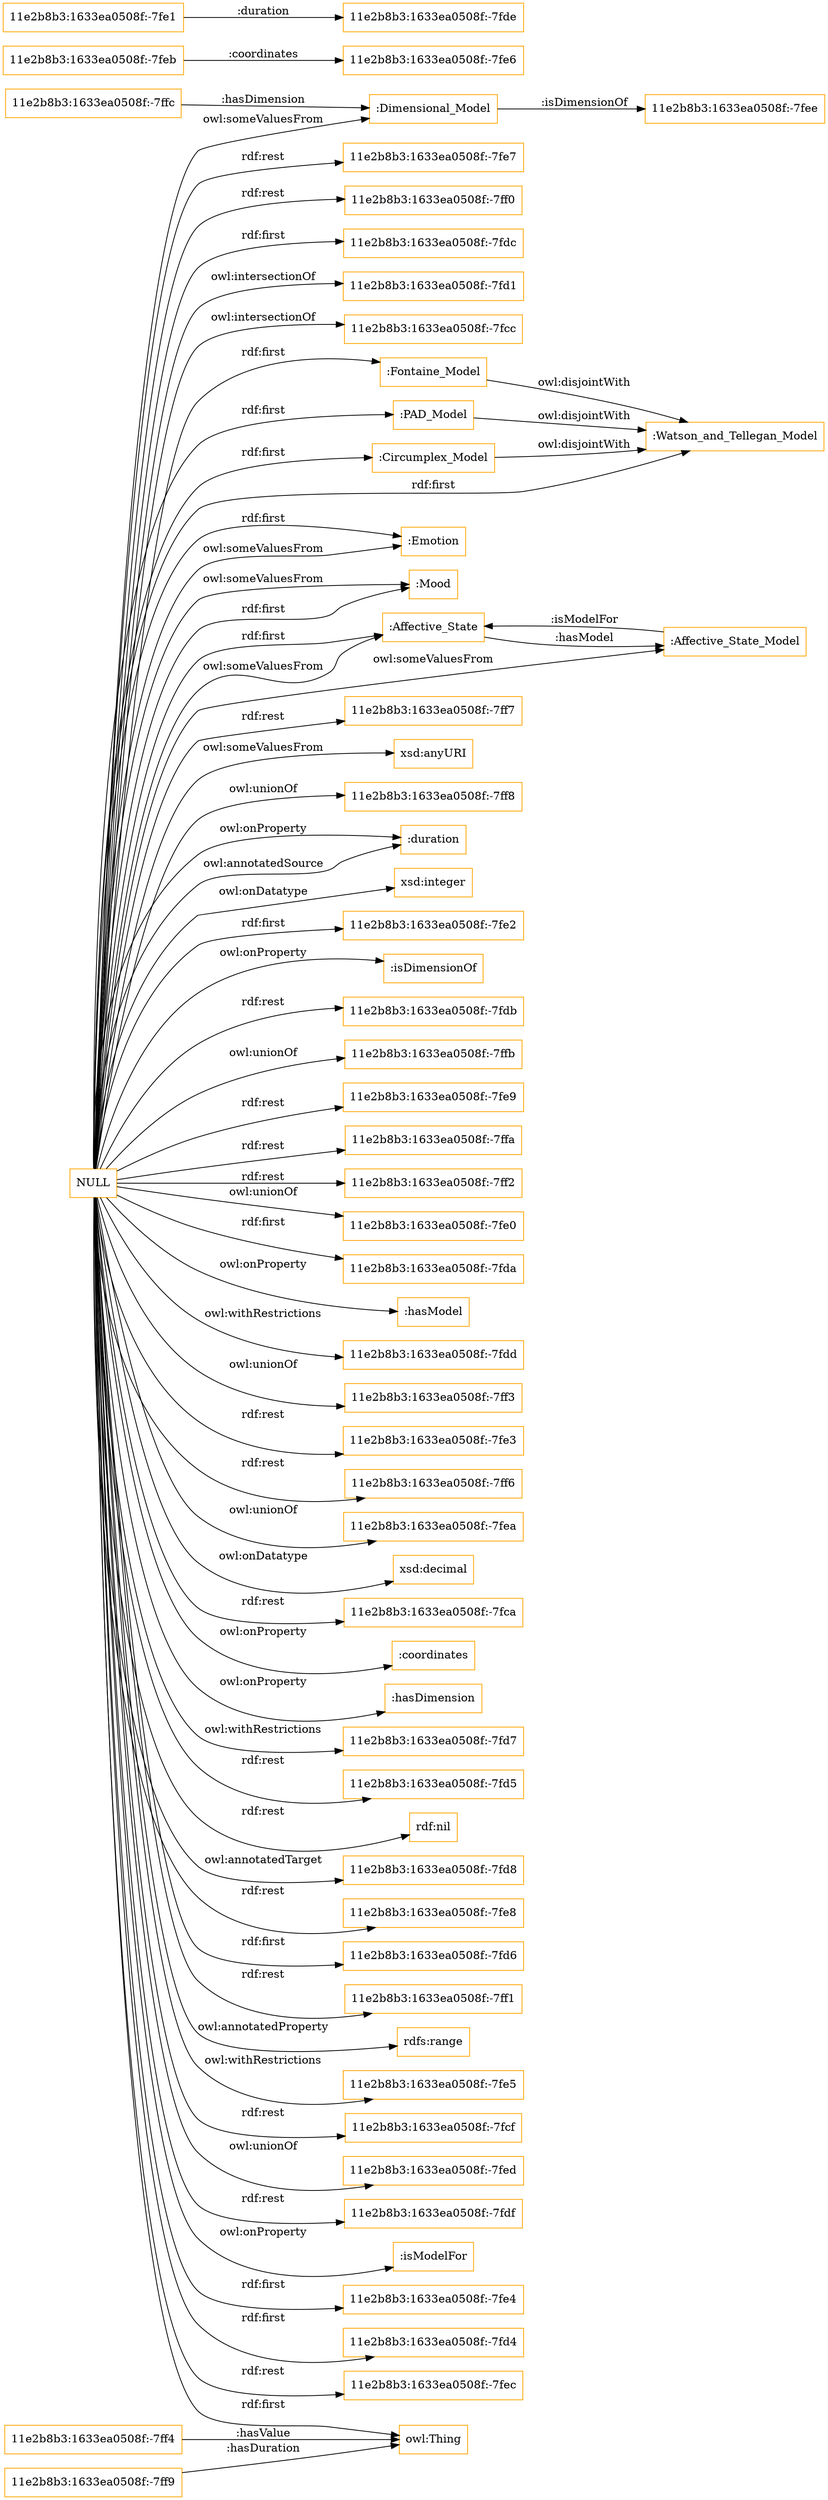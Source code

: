 digraph ar2dtool_diagram { 
rankdir=LR;
size="1501"
node [shape = rectangle, color="orange"]; ":Dimensional_Model" ":Fontaine_Model" "11e2b8b3:1633ea0508f:-7feb" ":PAD_Model" ":Emotion" ":Mood" "11e2b8b3:1633ea0508f:-7ff4" ":Affective_State" "11e2b8b3:1633ea0508f:-7fe1" ":Watson_and_Tellegan_Model" "11e2b8b3:1633ea0508f:-7fee" "11e2b8b3:1633ea0508f:-7ffc" ":Affective_State_Model" ":Circumplex_Model" "11e2b8b3:1633ea0508f:-7ff9" ; /*classes style*/
	":Circumplex_Model" -> ":Watson_and_Tellegan_Model" [ label = "owl:disjointWith" ];
	":Fontaine_Model" -> ":Watson_and_Tellegan_Model" [ label = "owl:disjointWith" ];
	":PAD_Model" -> ":Watson_and_Tellegan_Model" [ label = "owl:disjointWith" ];
	"NULL" -> "11e2b8b3:1633ea0508f:-7ff7" [ label = "rdf:rest" ];
	"NULL" -> ":PAD_Model" [ label = "rdf:first" ];
	"NULL" -> "xsd:anyURI" [ label = "owl:someValuesFrom" ];
	"NULL" -> "11e2b8b3:1633ea0508f:-7ff8" [ label = "owl:unionOf" ];
	"NULL" -> ":duration" [ label = "owl:onProperty" ];
	"NULL" -> "xsd:integer" [ label = "owl:onDatatype" ];
	"NULL" -> "11e2b8b3:1633ea0508f:-7fe2" [ label = "rdf:first" ];
	"NULL" -> ":isDimensionOf" [ label = "owl:onProperty" ];
	"NULL" -> "11e2b8b3:1633ea0508f:-7fdb" [ label = "rdf:rest" ];
	"NULL" -> "11e2b8b3:1633ea0508f:-7ffb" [ label = "owl:unionOf" ];
	"NULL" -> "11e2b8b3:1633ea0508f:-7fe9" [ label = "rdf:rest" ];
	"NULL" -> "11e2b8b3:1633ea0508f:-7ffa" [ label = "rdf:rest" ];
	"NULL" -> "11e2b8b3:1633ea0508f:-7ff2" [ label = "rdf:rest" ];
	"NULL" -> "11e2b8b3:1633ea0508f:-7fe0" [ label = "owl:unionOf" ];
	"NULL" -> "11e2b8b3:1633ea0508f:-7fda" [ label = "rdf:first" ];
	"NULL" -> ":hasModel" [ label = "owl:onProperty" ];
	"NULL" -> "11e2b8b3:1633ea0508f:-7fdd" [ label = "owl:withRestrictions" ];
	"NULL" -> "11e2b8b3:1633ea0508f:-7ff3" [ label = "owl:unionOf" ];
	"NULL" -> "11e2b8b3:1633ea0508f:-7fe3" [ label = "rdf:rest" ];
	"NULL" -> "11e2b8b3:1633ea0508f:-7ff6" [ label = "rdf:rest" ];
	"NULL" -> "11e2b8b3:1633ea0508f:-7fea" [ label = "owl:unionOf" ];
	"NULL" -> "xsd:decimal" [ label = "owl:onDatatype" ];
	"NULL" -> "11e2b8b3:1633ea0508f:-7fca" [ label = "rdf:rest" ];
	"NULL" -> ":coordinates" [ label = "owl:onProperty" ];
	"NULL" -> ":hasDimension" [ label = "owl:onProperty" ];
	"NULL" -> "11e2b8b3:1633ea0508f:-7fd7" [ label = "owl:withRestrictions" ];
	"NULL" -> ":Affective_State_Model" [ label = "owl:someValuesFrom" ];
	"NULL" -> ":Fontaine_Model" [ label = "rdf:first" ];
	"NULL" -> "11e2b8b3:1633ea0508f:-7fd5" [ label = "rdf:rest" ];
	"NULL" -> "rdf:nil" [ label = "rdf:rest" ];
	"NULL" -> "11e2b8b3:1633ea0508f:-7fd8" [ label = "owl:annotatedTarget" ];
	"NULL" -> "11e2b8b3:1633ea0508f:-7fe8" [ label = "rdf:rest" ];
	"NULL" -> "11e2b8b3:1633ea0508f:-7fd6" [ label = "rdf:first" ];
	"NULL" -> ":Mood" [ label = "owl:someValuesFrom" ];
	"NULL" -> "11e2b8b3:1633ea0508f:-7ff1" [ label = "rdf:rest" ];
	"NULL" -> ":Circumplex_Model" [ label = "rdf:first" ];
	"NULL" -> "rdfs:range" [ label = "owl:annotatedProperty" ];
	"NULL" -> ":Emotion" [ label = "rdf:first" ];
	"NULL" -> "11e2b8b3:1633ea0508f:-7fe5" [ label = "owl:withRestrictions" ];
	"NULL" -> "11e2b8b3:1633ea0508f:-7fcf" [ label = "rdf:rest" ];
	"NULL" -> "11e2b8b3:1633ea0508f:-7fed" [ label = "owl:unionOf" ];
	"NULL" -> ":duration" [ label = "owl:annotatedSource" ];
	"NULL" -> "owl:Thing" [ label = "rdf:first" ];
	"NULL" -> ":Emotion" [ label = "owl:someValuesFrom" ];
	"NULL" -> ":Affective_State" [ label = "owl:someValuesFrom" ];
	"NULL" -> "11e2b8b3:1633ea0508f:-7fdf" [ label = "rdf:rest" ];
	"NULL" -> ":Watson_and_Tellegan_Model" [ label = "rdf:first" ];
	"NULL" -> ":isModelFor" [ label = "owl:onProperty" ];
	"NULL" -> "11e2b8b3:1633ea0508f:-7fe4" [ label = "rdf:first" ];
	"NULL" -> "11e2b8b3:1633ea0508f:-7fd4" [ label = "rdf:first" ];
	"NULL" -> ":Mood" [ label = "rdf:first" ];
	"NULL" -> ":Affective_State" [ label = "rdf:first" ];
	"NULL" -> ":Dimensional_Model" [ label = "owl:someValuesFrom" ];
	"NULL" -> "11e2b8b3:1633ea0508f:-7fec" [ label = "rdf:rest" ];
	"NULL" -> "11e2b8b3:1633ea0508f:-7fe7" [ label = "rdf:rest" ];
	"NULL" -> "11e2b8b3:1633ea0508f:-7ff0" [ label = "rdf:rest" ];
	"NULL" -> "11e2b8b3:1633ea0508f:-7fdc" [ label = "rdf:first" ];
	"NULL" -> "11e2b8b3:1633ea0508f:-7fd1" [ label = "owl:intersectionOf" ];
	"NULL" -> "11e2b8b3:1633ea0508f:-7fcc" [ label = "owl:intersectionOf" ];
	":Dimensional_Model" -> "11e2b8b3:1633ea0508f:-7fee" [ label = ":isDimensionOf" ];
	"11e2b8b3:1633ea0508f:-7feb" -> "11e2b8b3:1633ea0508f:-7fe6" [ label = ":coordinates" ];
	":Affective_State_Model" -> ":Affective_State" [ label = ":isModelFor" ];
	"11e2b8b3:1633ea0508f:-7ffc" -> ":Dimensional_Model" [ label = ":hasDimension" ];
	":Affective_State" -> ":Affective_State_Model" [ label = ":hasModel" ];
	"11e2b8b3:1633ea0508f:-7ff4" -> "owl:Thing" [ label = ":hasValue" ];
	"11e2b8b3:1633ea0508f:-7fe1" -> "11e2b8b3:1633ea0508f:-7fde" [ label = ":duration" ];
	"11e2b8b3:1633ea0508f:-7ff9" -> "owl:Thing" [ label = ":hasDuration" ];

}
